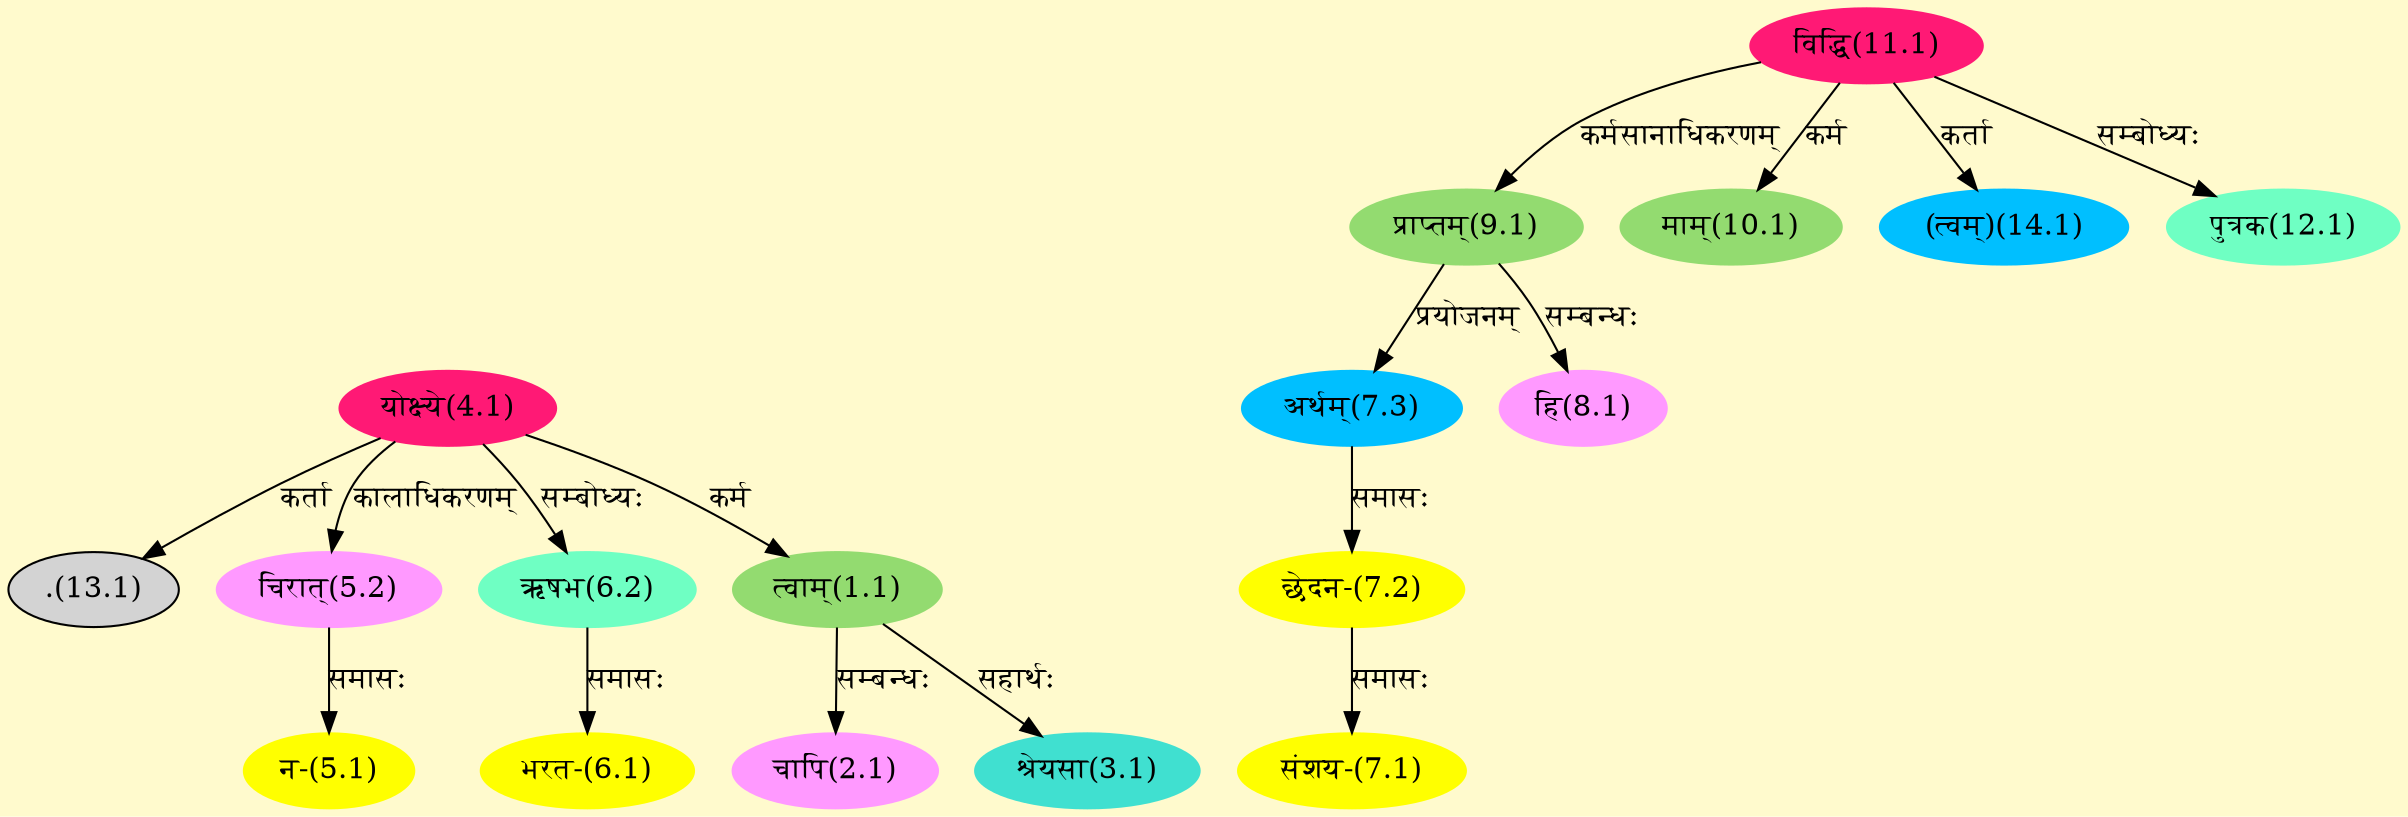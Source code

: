 digraph G{
rankdir=BT;
 compound=true;
 bgcolor="lemonchiffon1";
Node1_1 [style=filled, color="#93DB70" label = "त्वाम्(1.1)"]
Node4_1 [style=filled, color="#FF1975" label = "योक्ष्ये(4.1)"]
Node2_1 [style=filled, color="#FF99FF" label = "चापि(2.1)"]
Node3_1 [style=filled, color="#40E0D0" label = "श्रेयसा(3.1)"]
Node13_1 [style=filled, color="" label = ".(13.1)"]
Node5_1 [style=filled, color="#FFFF00" label = "न-(5.1)"]
Node5_2 [style=filled, color="#FF99FF" label = "चिरात्(5.2)"]
Node6_1 [style=filled, color="#FFFF00" label = "भरत-(6.1)"]
Node6_2 [style=filled, color="#6FFFC3" label = "ऋषभ(6.2)"]
Node7_1 [style=filled, color="#FFFF00" label = "संशय-(7.1)"]
Node7_2 [style=filled, color="#FFFF00" label = "छेदन-(7.2)"]
Node7_3 [style=filled, color="#00BFFF" label = "अर्थम्(7.3)"]
Node9_1 [style=filled, color="#93DB70" label = "प्राप्तम्(9.1)"]
Node8_1 [style=filled, color="#FF99FF" label = "हि(8.1)"]
Node11_1 [style=filled, color="#FF1975" label = "विद्धि(11.1)"]
Node10_1 [style=filled, color="#93DB70" label = "माम्(10.1)"]
Node14_1 [style=filled, color="#00BFFF" label = "(त्वम्)(14.1)"]
Node12_1 [style=filled, color="#6FFFC3" label = "पुत्रक(12.1)"]
/* Start of Relations section */

Node1_1 -> Node4_1 [  label="कर्म"  dir="back" ]
Node2_1 -> Node1_1 [  label="सम्बन्धः"  dir="back" ]
Node3_1 -> Node1_1 [  label="सहार्थः"  dir="back" ]
Node5_1 -> Node5_2 [  label="समासः"  dir="back" ]
Node5_2 -> Node4_1 [  label="कालाधिकरणम्"  dir="back" ]
Node6_1 -> Node6_2 [  label="समासः"  dir="back" ]
Node6_2 -> Node4_1 [  label="सम्बोध्यः"  dir="back" ]
Node7_1 -> Node7_2 [  label="समासः"  dir="back" ]
Node7_2 -> Node7_3 [  label="समासः"  dir="back" ]
Node7_3 -> Node9_1 [  label="प्रयोजनम्"  dir="back" ]
Node8_1 -> Node9_1 [  label="सम्बन्धः"  dir="back" ]
Node9_1 -> Node11_1 [  label="कर्मसानाधिकरणम्"  dir="back" ]
Node10_1 -> Node11_1 [  label="कर्म"  dir="back" ]
Node12_1 -> Node11_1 [  label="सम्बोध्यः"  dir="back" ]
Node13_1 -> Node4_1 [  label="कर्ता"  dir="back" ]
Node14_1 -> Node11_1 [  label="कर्ता"  dir="back" ]
}
